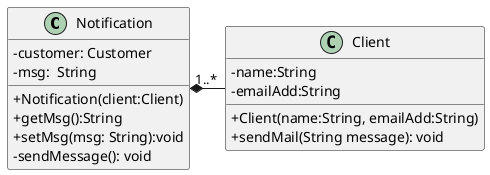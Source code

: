 @startuml
skinparam classAttributeIconSize 0

class Notification {
 -customer: Customer
 -msg:  String
 +Notification(client:Client)
 +getMsg():String
 +setMsg(msg: String):void
-sendMessage(): void

}

class Client {
-name:String
-emailAdd:String
+Client(name:String, emailAdd:String)
+sendMail(String message): void
}

Notification *--right"1..*" Client


@enduml